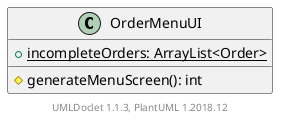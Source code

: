 @startuml

    class OrderMenuUI {
        {static} +incompleteOrders: ArrayList<Order>
        #generateMenuScreen(): int
    }


    center footer UMLDoclet 1.1.3, PlantUML 1.2018.12
@enduml
